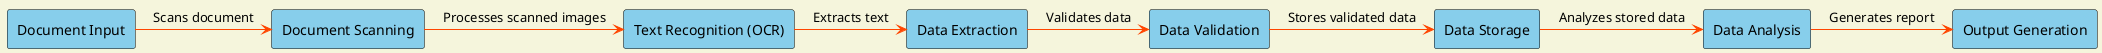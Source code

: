@startuml
skinparam backgroundColor #F5F5DC
skinparam arrowColor #FF4500
skinparam rectangle {
    BackgroundColor #87CEEB
    BorderColor #000000
}

rectangle "Document Input" as Input {
}
rectangle "Document Scanning" as Scanning {
}
rectangle "Text Recognition (OCR)" as OCR {
}
rectangle "Data Extraction" as Extraction {
}
rectangle "Data Validation" as Validation {
}
rectangle "Data Storage" as Storage {
}
rectangle "Data Analysis" as Analysis {
}
rectangle "Output Generation" as Output {
}

Input -> Scanning : Scans document
Scanning -> OCR : Processes scanned images
OCR -> Extraction : Extracts text
Extraction -> Validation : Validates data
Validation -> Storage : Stores validated data
Storage -> Analysis : Analyzes stored data
Analysis -> Output : Generates report

@enduml